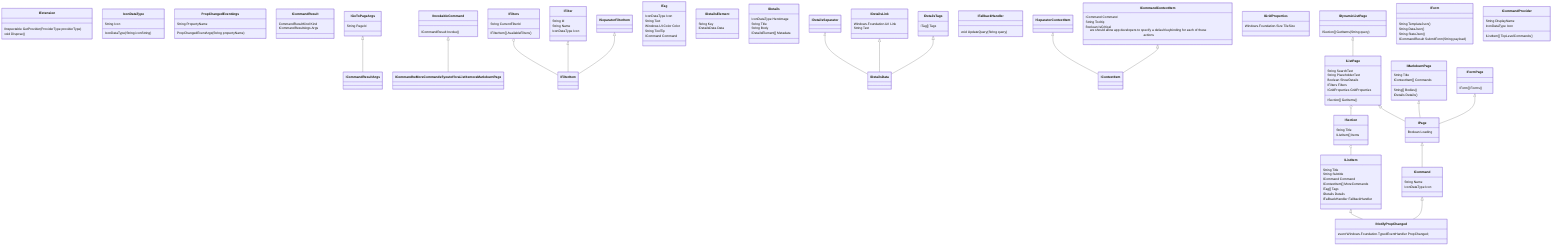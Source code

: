 classDiagram

    class IExtension {
        IInspectable GetProvider(ProviderType providerType)
        void Dispose()
    }

    class IconDataType {
        IconDataType(String iconString)
        String Icon
    }

    class INotifyPropChanged {
        event Windows.Foundation.TypedEventHandler<Object, PropChangedEventArgs> PropChanged;
    }

    class PropChangedEventArgs {
        PropChangedEventArgs(String propertyName)
        String PropertyName
    }

    ICommand <|-- INotifyPropChanged
    class ICommand {
        String Name
        IconDataType Icon
    }


    class ICommandResultArgs

    class ICommandResult {
        CommandResultKind Kind
        ICommandResultArgs Args
    }
    IGoToPageArgs <|-- ICommandResultArgs
    class IGoToPageArgs {
        String PageId
    }

    IInvokableCommand <|-- ICommandhe MoreCommands flyout of for a ListItem or a MarkdownPage
    class IInvokableCommand  {
        ICommandResult Invoke()
    }


    class IFilterItem


    ISeparatorFilterItem <|-- IFilterItem
    class ISeparatorFilterItem

    IFilter <|-- IFilterItem
    class IFilter  {
        String Id
        String Name
        IconDataType Icon
    }

    IFilters o-- IFilterItem
    class IFilters {
        String CurrentFilterId
        IFilterItem[] AvailableFilters()
    }

    class ITag {
        IconDataType Icon
        String Text
        Windows.UI.Color Color
        String ToolTip
        ICommand Command
    }

    class IDetailsData

    class IDetailsElement {
        String Key
        IDetailsData Data
    }
    class IDetails {
        IconDataType HeroImage
        String Title
        String Body
        IDetailsElement[] Metadata
    }
    IDetailsTags <|-- IDetailsData
    class IDetailsTags  {
        ITag[] Tags
    }
    IDetailsLink <|-- IDetailsData
    class IDetailsLink  {
        Windows.Foundation.Uri Link
        String Text
    }

    IDetailsSeparator <|-- IDetailsData
    class IDetailsSeparator

    IPage <|-- ICommand
    class IPage  {
        Boolean Loading
    }

    class IFallbackHandler {
        void UpdateQuery(String query)
    }

    class IContextItem

    ICommandContextItem <|-- IContextItem
    class ICommandContextItem  {
        ICommand Command
        String Tooltip
        Boolean IsCritical

        we should allow app developers to specify a default keybinding for each of these actions
    }

    ISeparatorContextItem <|-- IContextItem
    class ISeparatorContextItem

    IListItem <|-- INotifyPropChanged
    class IListItem  {
        String Title
        String Subtitle
        ICommand Command
        IContextItem[] MoreCommands
        ITag[] Tags
        IDetails Details
        IFallbackHandler FallbackHandler
    }

    ISection o-- IListItem
    class ISection {
        String Title
        IListItem[] Items
    }

    class IGridProperties  {
        Windows.Foundation.Size TileSize
    }

    IListPage <|-- IPage
    IListPage o-- ISection
    class IListPage  {
        String SearchText
        String PlaceholderText
        Boolean ShowDetails
        IFilters Filters
        IGridProperties GridProperties

        ISection[] GetItems()
    }

    IDynamicListPage <|-- IListPage
    class IDynamicListPage  {
        ISection[] GetItems(String query)
    }

    IMarkdownPage <|-- IPage
    class IMarkdownPage  {
        String Title
        String[] Bodies()
        IDetails Details()
        IContextItem[] Commands
    }


    class IForm {
        String TemplateJson()
        String DataJson()
        String StateJson()
        ICommandResult SubmitForm(String payload)
    }
    IFormPage <|-- IPage
    class IFormPage  {
        IForm[] Forms()
    }

    class ICommandProvider {
        String DisplayName
        IconDataType Icon

        IListItem[] TopLevelCommands()
    }